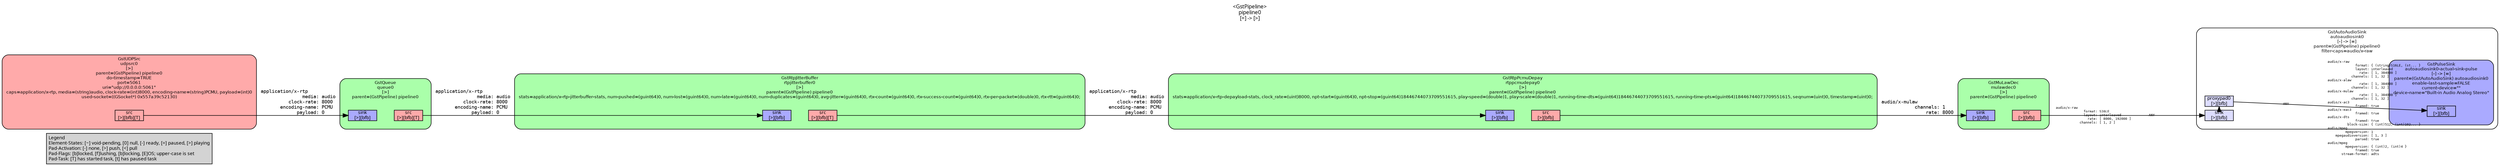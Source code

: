 digraph pipeline {
  rankdir=LR;
  fontname="sans";
  fontsize="10";
  labelloc=t;
  nodesep=.1;
  ranksep=.2;
  label="<GstPipeline>\npipeline0\n[=] -> [>]";
  node [style="filled,rounded", shape=box, fontsize="9", fontname="sans", margin="0.0,0.0"];
  edge [labelfontsize="6", fontsize="9", fontname="monospace"];
  
  legend [
    pos="0,0!",
    margin="0.05,0.05",
    style="filled",
    label="Legend\lElement-States: [~] void-pending, [0] null, [-] ready, [=] paused, [>] playing\lPad-Activation: [-] none, [>] push, [<] pull\lPad-Flags: [b]locked, [f]lushing, [b]locking, [E]OS; upper-case is set\lPad-Task: [T] has started task, [t] has paused task\l",
  ];
  subgraph cluster_autoaudiosink0_0x557a39c1e060 {
    fontname="Bitstream Vera Sans";
    fontsize="8";
    style="filled,rounded";
    color=black;
    label="GstAutoAudioSink\nautoaudiosink0\n[-] -> [=]\nparent=(GstPipeline) pipeline0\nfilter-caps=audio/x-raw";
    subgraph cluster_autoaudiosink0_0x557a39c1e060_sink {
      label="";
      style="invis";
      _proxypad0_0x557a39c22100 [color=black, fillcolor="#ddddff", label="proxypad0\n[>][bfb]", height="0.2", style="filled,solid"];
    autoaudiosink0_0x557a39c1e060_sink_0x557a39c20160 -> _proxypad0_0x557a39c22100 [style=dashed, minlen=0]
      autoaudiosink0_0x557a39c1e060_sink_0x557a39c20160 [color=black, fillcolor="#ddddff", label="sink\n[>][bfb]", height="0.2", style="filled,solid"];
    }

    fillcolor="#ffffff";
    subgraph cluster_autoaudiosink0_actual_sink_pulse_0x557a39c4b260 {
      fontname="Bitstream Vera Sans";
      fontsize="8";
      style="filled,rounded";
      color=black;
      label="GstPulseSink\nautoaudiosink0-actual-sink-pulse\n[-] -> [=]\nparent=(GstAutoAudioSink) autoaudiosink0\nenable-last-sample=FALSE\ncurrent-device=\"\"\ndevice-name=\"Built-in Audio Analog Stereo\"";
      subgraph cluster_autoaudiosink0_actual_sink_pulse_0x557a39c4b260_sink {
        label="";
        style="invis";
        autoaudiosink0_actual_sink_pulse_0x557a39c4b260_sink_0x557a39c38eb0 [color=black, fillcolor="#aaaaff", label="sink\n[>][bfb]", height="0.2", style="filled,solid"];
      }

      fillcolor="#aaaaff";
    }

    _proxypad0_0x557a39c22100 -> autoaudiosink0_actual_sink_pulse_0x557a39c4b260_sink_0x557a39c38eb0 [labeldistance="10", labelangle="0", label="                                                  ", taillabel="ANY", headlabel="audio/x-raw\l              format: { (string)S16LE, (st... }\l              layout: interleaved\l                rate: [ 1, 384000 ]\l            channels: [ 1, 32 ]\laudio/x-alaw\l                rate: [ 1, 384000 ]\l            channels: [ 1, 32 ]\laudio/x-mulaw\l                rate: [ 1, 384000 ]\l            channels: [ 1, 32 ]\laudio/x-ac3\l              framed: true\laudio/x-eac3\l              framed: true\laudio/x-dts\l              framed: true\l          block-size: { (int)512, (int)102... }\laudio/mpeg\l         mpegversion: 1\l    mpegaudioversion: [ 1, 3 ]\l              parsed: true\laudio/mpeg\l         mpegversion: { (int)2, (int)4 }\l              framed: true\l       stream-format: adts\l"]
  }

  subgraph cluster_mulawdec0_0x557a39c18490 {
    fontname="Bitstream Vera Sans";
    fontsize="8";
    style="filled,rounded";
    color=black;
    label="GstMuLawDec\nmulawdec0\n[>]\nparent=(GstPipeline) pipeline0";
    subgraph cluster_mulawdec0_0x557a39c18490_sink {
      label="";
      style="invis";
      mulawdec0_0x557a39c18490_sink_0x557a39bfb300 [color=black, fillcolor="#aaaaff", label="sink\n[>][bfb]", height="0.2", style="filled,solid"];
    }

    subgraph cluster_mulawdec0_0x557a39c18490_src {
      label="";
      style="invis";
      mulawdec0_0x557a39c18490_src_0x557a39bfb550 [color=black, fillcolor="#ffaaaa", label="src\n[>][bfb]", height="0.2", style="filled,solid"];
    }

    mulawdec0_0x557a39c18490_sink_0x557a39bfb300 -> mulawdec0_0x557a39c18490_src_0x557a39bfb550 [style="invis"];
    fillcolor="#aaffaa";
  }

  mulawdec0_0x557a39c18490_src_0x557a39bfb550 -> autoaudiosink0_0x557a39c1e060_sink_0x557a39c20160 [labeldistance="10", labelangle="0", label="                                                  ", taillabel="audio/x-raw\l              format: S16LE\l              layout: interleaved\l                rate: [ 8000, 192000 ]\l            channels: [ 1, 2 ]\l", headlabel="ANY"]
  subgraph cluster_rtppcmudepay0_0x557a39bfac50 {
    fontname="Bitstream Vera Sans";
    fontsize="8";
    style="filled,rounded";
    color=black;
    label="GstRtpPcmuDepay\nrtppcmudepay0\n[>]\nparent=(GstPipeline) pipeline0\nstats=application/x-rtp-depayload-stats, clock_rate=(uint)8000, npt-start=(guint64)0, npt-stop=(guint64)18446744073709551615, play-speed=(double)1, play-scale=(double)1, running-time-dts=(guint64)18446744073709551615, running-time-pts=(guint64)18446744073709551615, seqnum=(uint)0, timestamp=(uint)0;";
    subgraph cluster_rtppcmudepay0_0x557a39bfac50_sink {
      label="";
      style="invis";
      rtppcmudepay0_0x557a39bfac50_sink_0x557a39bfae60 [color=black, fillcolor="#aaaaff", label="sink\n[>][bfb]", height="0.2", style="filled,solid"];
    }

    subgraph cluster_rtppcmudepay0_0x557a39bfac50_src {
      label="";
      style="invis";
      rtppcmudepay0_0x557a39bfac50_src_0x557a39bfb0b0 [color=black, fillcolor="#ffaaaa", label="src\n[>][bfb]", height="0.2", style="filled,solid"];
    }

    rtppcmudepay0_0x557a39bfac50_sink_0x557a39bfae60 -> rtppcmudepay0_0x557a39bfac50_src_0x557a39bfb0b0 [style="invis"];
    fillcolor="#aaffaa";
  }

  rtppcmudepay0_0x557a39bfac50_src_0x557a39bfb0b0 -> mulawdec0_0x557a39c18490_sink_0x557a39bfb300 [label="audio/x-mulaw\l            channels: 1\l                rate: 8000\l"]
  subgraph cluster_rtpjitterbuffer0_0x557a39c07b30 {
    fontname="Bitstream Vera Sans";
    fontsize="8";
    style="filled,rounded";
    color=black;
    label="GstRtpJitterBuffer\nrtpjitterbuffer0\n[>]\nparent=(GstPipeline) pipeline0\nstats=application/x-rtp-jitterbuffer-stats, num-pushed=(guint64)0, num-lost=(guint64)0, num-late=(guint64)0, num-duplicates=(guint64)0, avg-jitter=(guint64)0, rtx-count=(guint64)0, rtx-success-count=(guint64)0, rtx-per-packet=(double)0, rtx-rtt=(guint64)0;";
    subgraph cluster_rtpjitterbuffer0_0x557a39c07b30_sink {
      label="";
      style="invis";
      rtpjitterbuffer0_0x557a39c07b30_sink_0x557a39bfa9c0 [color=black, fillcolor="#aaaaff", label="sink\n[>][bfb]", height="0.2", style="filled,solid"];
    }

    subgraph cluster_rtpjitterbuffer0_0x557a39c07b30_src {
      label="";
      style="invis";
      rtpjitterbuffer0_0x557a39c07b30_src_0x557a39bfa770 [color=black, fillcolor="#ffaaaa", label="src\n[>][bfb][T]", height="0.2", style="filled,solid"];
    }

    rtpjitterbuffer0_0x557a39c07b30_sink_0x557a39bfa9c0 -> rtpjitterbuffer0_0x557a39c07b30_src_0x557a39bfa770 [style="invis"];
    fillcolor="#aaffaa";
  }

  rtpjitterbuffer0_0x557a39c07b30_src_0x557a39bfa770 -> rtppcmudepay0_0x557a39bfac50_sink_0x557a39bfae60 [label="application/x-rtp\l               media: audio\l          clock-rate: 8000\l       encoding-name: PCMU\l             payload: 0\l"]
  subgraph cluster_queue0_0x557a39c001b0 {
    fontname="Bitstream Vera Sans";
    fontsize="8";
    style="filled,rounded";
    color=black;
    label="GstQueue\nqueue0\n[>]\nparent=(GstPipeline) pipeline0";
    subgraph cluster_queue0_0x557a39c001b0_sink {
      label="";
      style="invis";
      queue0_0x557a39c001b0_sink_0x557a39bfa2d0 [color=black, fillcolor="#aaaaff", label="sink\n[>][bfb]", height="0.2", style="filled,solid"];
    }

    subgraph cluster_queue0_0x557a39c001b0_src {
      label="";
      style="invis";
      queue0_0x557a39c001b0_src_0x557a39bfa520 [color=black, fillcolor="#ffaaaa", label="src\n[>][bfb][T]", height="0.2", style="filled,solid"];
    }

    queue0_0x557a39c001b0_sink_0x557a39bfa2d0 -> queue0_0x557a39c001b0_src_0x557a39bfa520 [style="invis"];
    fillcolor="#aaffaa";
  }

  queue0_0x557a39c001b0_src_0x557a39bfa520 -> rtpjitterbuffer0_0x557a39c07b30_sink_0x557a39bfa9c0 [label="application/x-rtp\l               media: audio\l          clock-rate: 8000\l       encoding-name: PCMU\l             payload: 0\l"]
  subgraph cluster_udpsrc0_0x557a39bf9100 {
    fontname="Bitstream Vera Sans";
    fontsize="8";
    style="filled,rounded";
    color=black;
    label="GstUDPSrc\nudpsrc0\n[>]\nparent=(GstPipeline) pipeline0\ndo-timestamp=TRUE\nport=5061\nuri=\"udp://0.0.0.0:5061\"\ncaps=application/x-rtp, media=(string)audio, clock-rate=(int)8000, encoding-name=(string)PCMU, payload=(int)0\nused-socket=((GSocket*) 0x557a39c52130)";
    subgraph cluster_udpsrc0_0x557a39bf9100_src {
      label="";
      style="invis";
      udpsrc0_0x557a39bf9100_src_0x557a39bfa080 [color=black, fillcolor="#ffaaaa", label="src\n[>][bfb][T]", height="0.2", style="filled,solid"];
    }

    fillcolor="#ffaaaa";
  }

  udpsrc0_0x557a39bf9100_src_0x557a39bfa080 -> queue0_0x557a39c001b0_sink_0x557a39bfa2d0 [label="application/x-rtp\l               media: audio\l          clock-rate: 8000\l       encoding-name: PCMU\l             payload: 0\l"]
}
